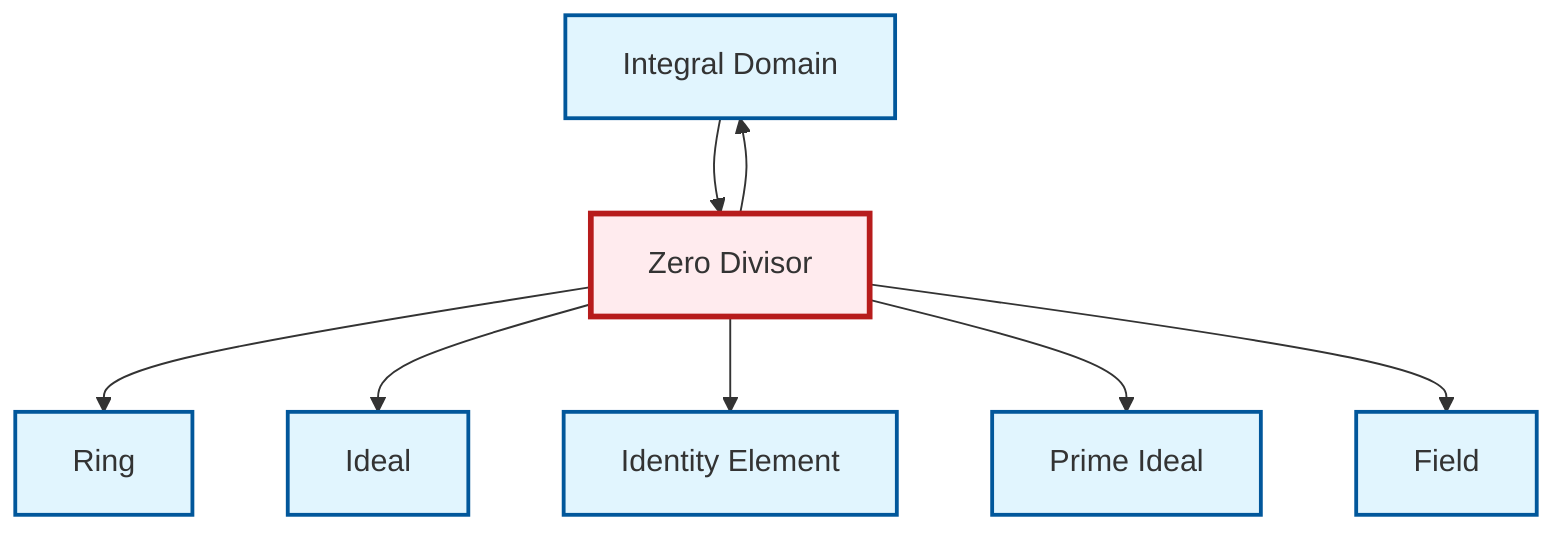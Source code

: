 graph TD
    classDef definition fill:#e1f5fe,stroke:#01579b,stroke-width:2px
    classDef theorem fill:#f3e5f5,stroke:#4a148c,stroke-width:2px
    classDef axiom fill:#fff3e0,stroke:#e65100,stroke-width:2px
    classDef example fill:#e8f5e9,stroke:#1b5e20,stroke-width:2px
    classDef current fill:#ffebee,stroke:#b71c1c,stroke-width:3px
    def-identity-element["Identity Element"]:::definition
    def-ring["Ring"]:::definition
    def-ideal["Ideal"]:::definition
    def-integral-domain["Integral Domain"]:::definition
    def-field["Field"]:::definition
    def-zero-divisor["Zero Divisor"]:::definition
    def-prime-ideal["Prime Ideal"]:::definition
    def-zero-divisor --> def-ring
    def-zero-divisor --> def-ideal
    def-zero-divisor --> def-identity-element
    def-zero-divisor --> def-prime-ideal
    def-zero-divisor --> def-integral-domain
    def-zero-divisor --> def-field
    def-integral-domain --> def-zero-divisor
    class def-zero-divisor current